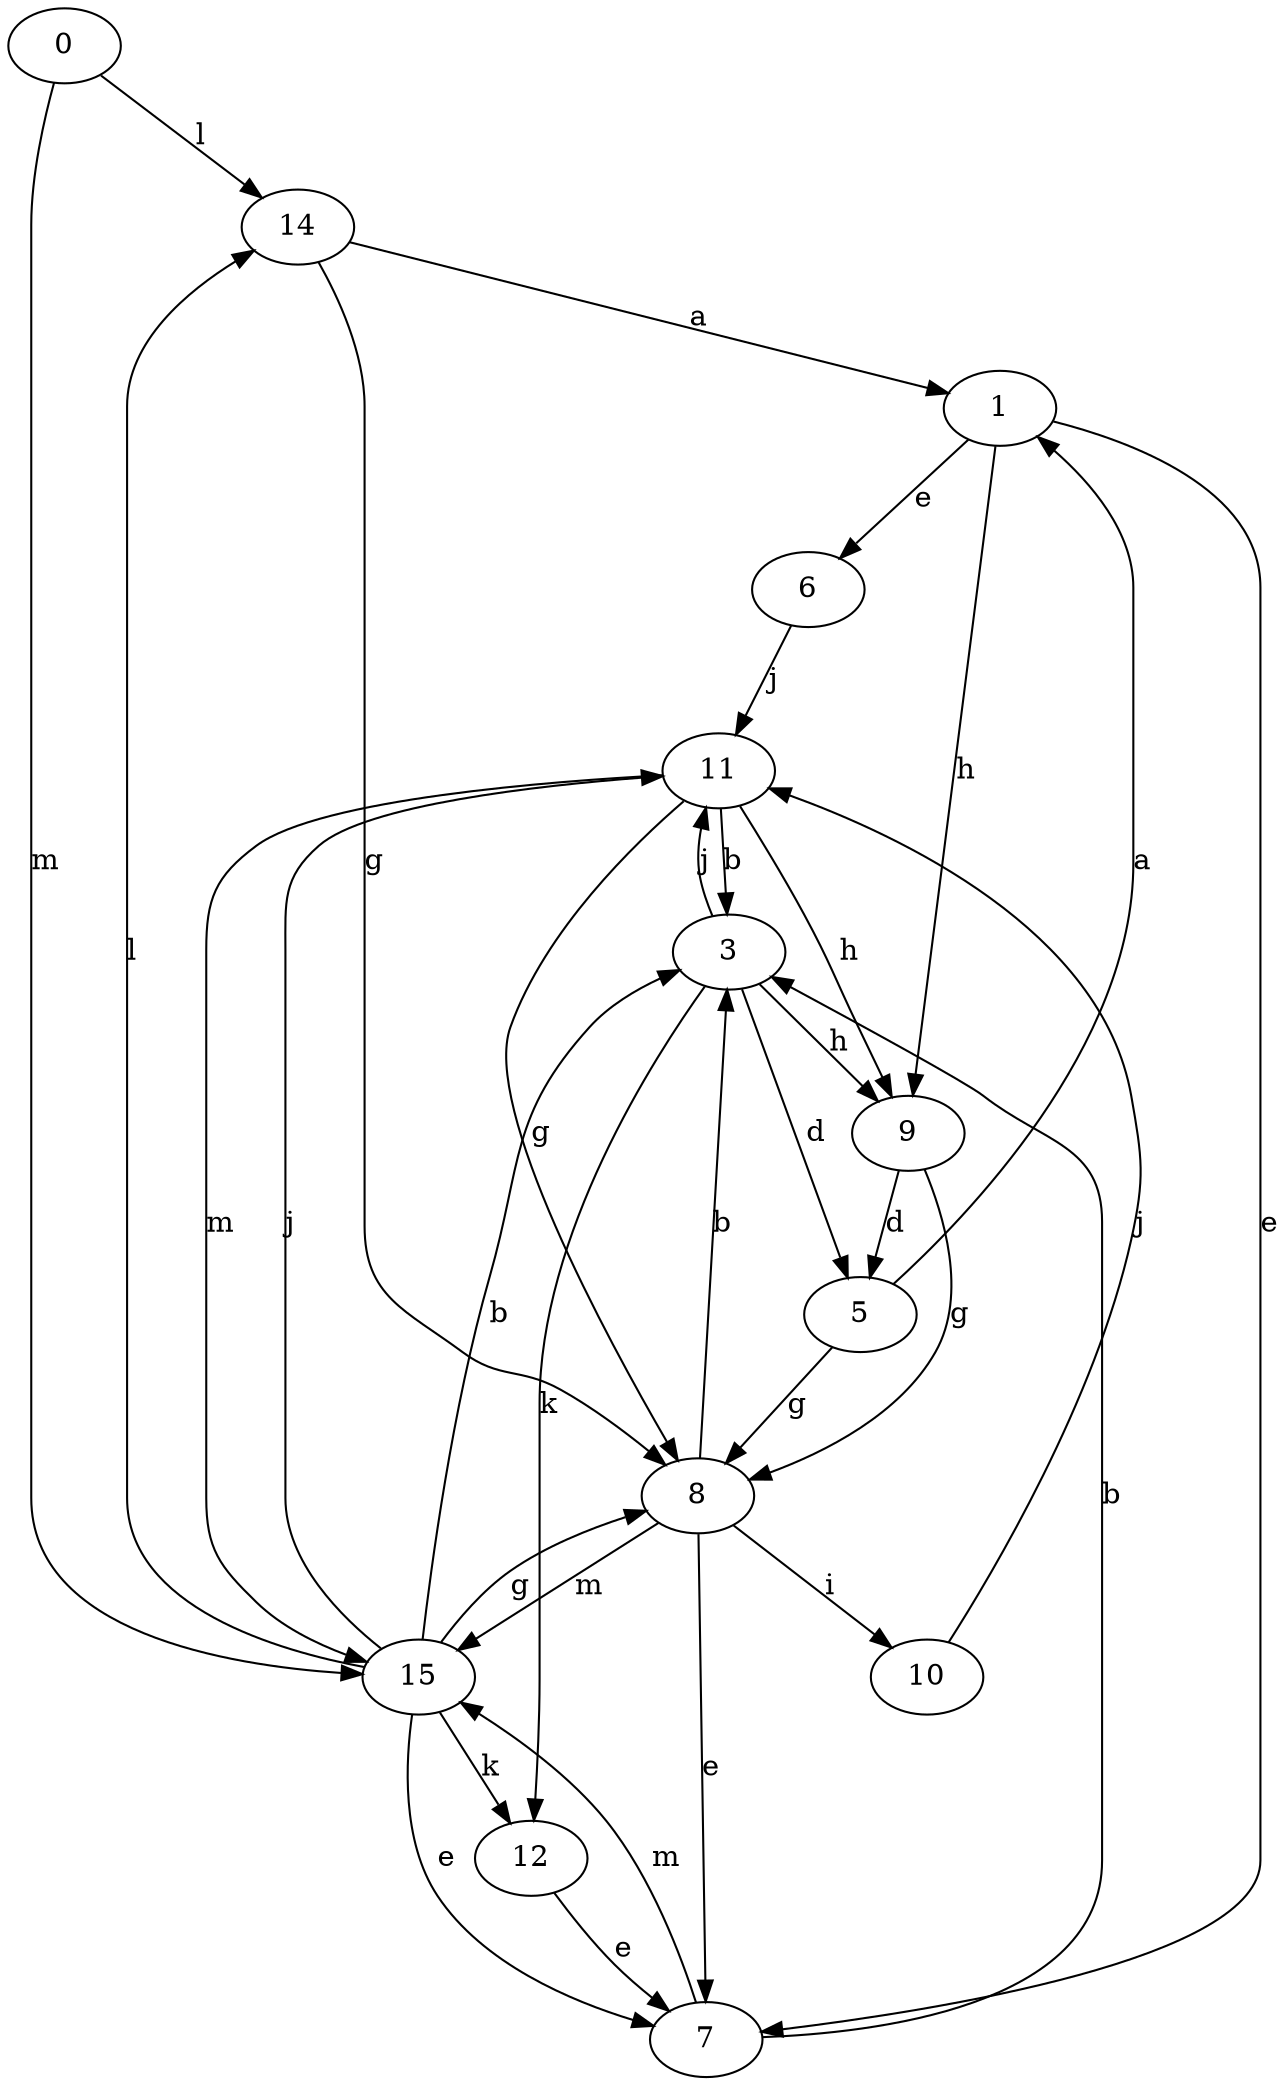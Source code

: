 strict digraph  {
0;
1;
3;
5;
6;
7;
8;
9;
10;
11;
12;
14;
15;
0 -> 14  [label=l];
0 -> 15  [label=m];
1 -> 6  [label=e];
1 -> 7  [label=e];
1 -> 9  [label=h];
3 -> 5  [label=d];
3 -> 9  [label=h];
3 -> 11  [label=j];
3 -> 12  [label=k];
5 -> 1  [label=a];
5 -> 8  [label=g];
6 -> 11  [label=j];
7 -> 3  [label=b];
7 -> 15  [label=m];
8 -> 3  [label=b];
8 -> 7  [label=e];
8 -> 10  [label=i];
8 -> 15  [label=m];
9 -> 5  [label=d];
9 -> 8  [label=g];
10 -> 11  [label=j];
11 -> 3  [label=b];
11 -> 8  [label=g];
11 -> 9  [label=h];
11 -> 15  [label=m];
12 -> 7  [label=e];
14 -> 1  [label=a];
14 -> 8  [label=g];
15 -> 3  [label=b];
15 -> 7  [label=e];
15 -> 8  [label=g];
15 -> 11  [label=j];
15 -> 12  [label=k];
15 -> 14  [label=l];
}
